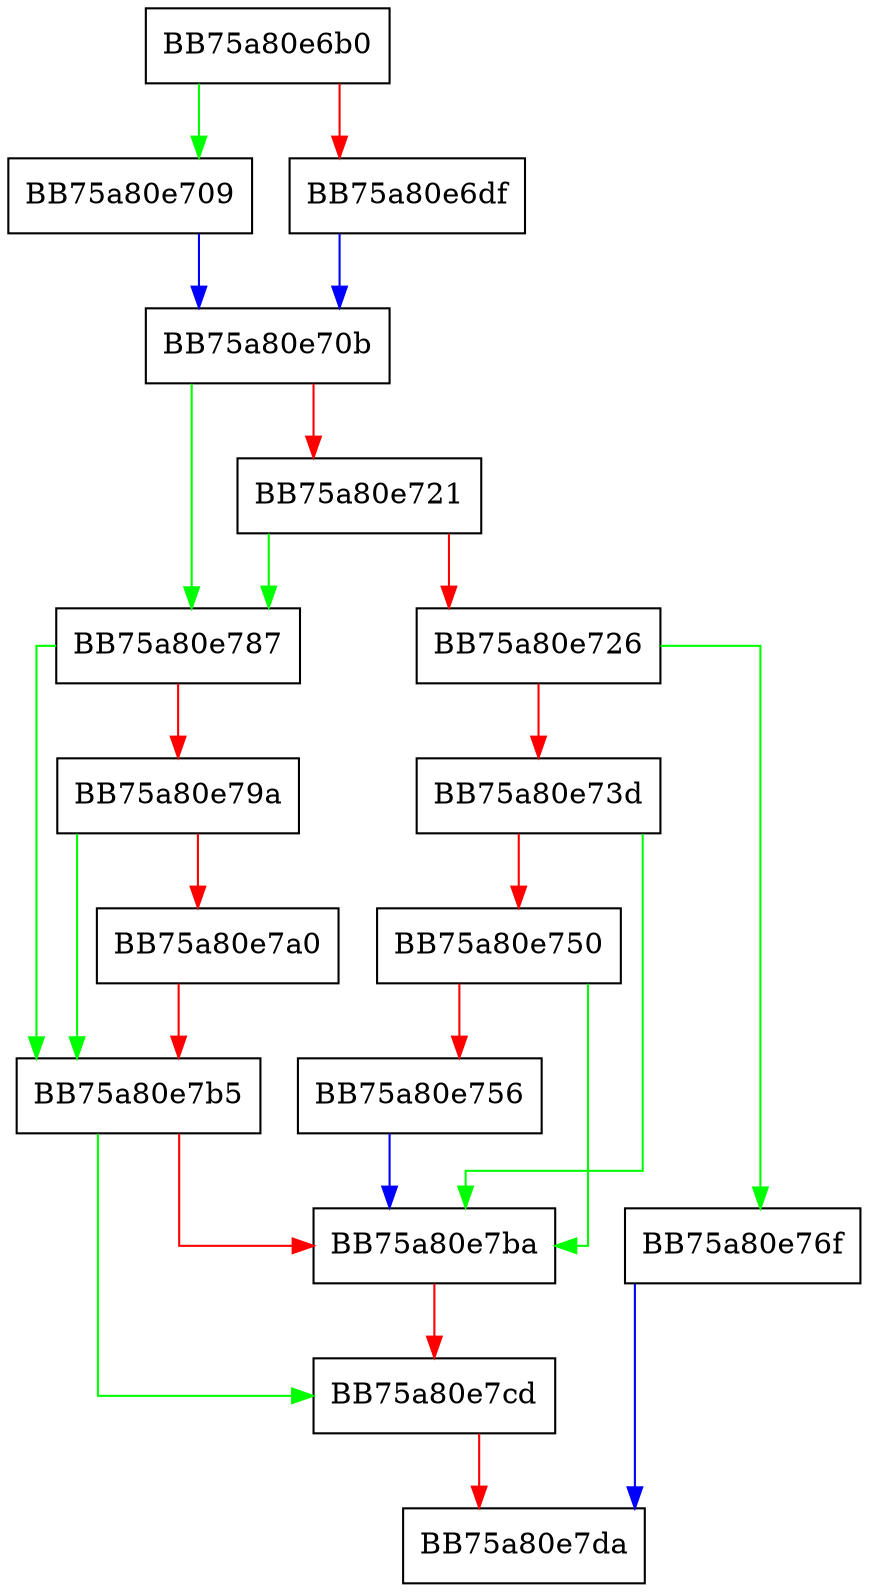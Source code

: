 digraph CreateResourceData {
  node [shape="box"];
  graph [splines=ortho];
  BB75a80e6b0 -> BB75a80e709 [color="green"];
  BB75a80e6b0 -> BB75a80e6df [color="red"];
  BB75a80e6df -> BB75a80e70b [color="blue"];
  BB75a80e709 -> BB75a80e70b [color="blue"];
  BB75a80e70b -> BB75a80e787 [color="green"];
  BB75a80e70b -> BB75a80e721 [color="red"];
  BB75a80e721 -> BB75a80e787 [color="green"];
  BB75a80e721 -> BB75a80e726 [color="red"];
  BB75a80e726 -> BB75a80e76f [color="green"];
  BB75a80e726 -> BB75a80e73d [color="red"];
  BB75a80e73d -> BB75a80e7ba [color="green"];
  BB75a80e73d -> BB75a80e750 [color="red"];
  BB75a80e750 -> BB75a80e7ba [color="green"];
  BB75a80e750 -> BB75a80e756 [color="red"];
  BB75a80e756 -> BB75a80e7ba [color="blue"];
  BB75a80e76f -> BB75a80e7da [color="blue"];
  BB75a80e787 -> BB75a80e7b5 [color="green"];
  BB75a80e787 -> BB75a80e79a [color="red"];
  BB75a80e79a -> BB75a80e7b5 [color="green"];
  BB75a80e79a -> BB75a80e7a0 [color="red"];
  BB75a80e7a0 -> BB75a80e7b5 [color="red"];
  BB75a80e7b5 -> BB75a80e7cd [color="green"];
  BB75a80e7b5 -> BB75a80e7ba [color="red"];
  BB75a80e7ba -> BB75a80e7cd [color="red"];
  BB75a80e7cd -> BB75a80e7da [color="red"];
}